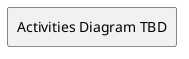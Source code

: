 @startuml
  rectangle "Activities Diagram TBD"
@enduml

|actorName|
start
|#ffffaa|<%= systemName %>|
:activity1;
|actor2|
:activity2;
stop
